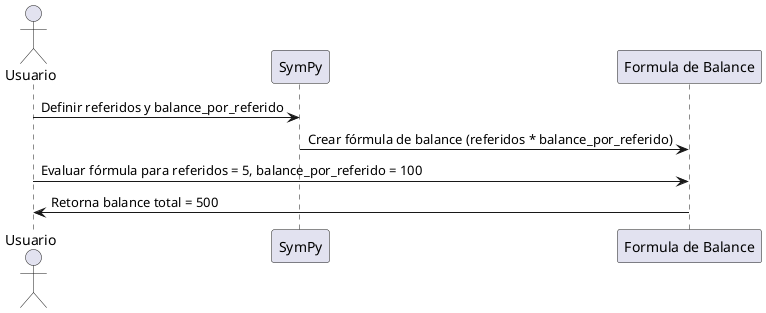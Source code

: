 @startuml
actor Usuario
participant "SymPy" as sympy
participant "Formula de Balance" as balance_formula

Usuario -> sympy : Definir referidos y balance_por_referido
sympy -> balance_formula : Crear fórmula de balance (referidos * balance_por_referido)
Usuario -> balance_formula : Evaluar fórmula para referidos = 5, balance_por_referido = 100
balance_formula -> Usuario : Retorna balance total = 500
@enduml